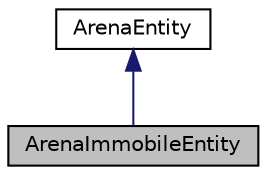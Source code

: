 digraph "ArenaImmobileEntity"
{
  edge [fontname="Helvetica",fontsize="10",labelfontname="Helvetica",labelfontsize="10"];
  node [fontname="Helvetica",fontsize="10",shape=record];
  Node1 [label="ArenaImmobileEntity",height=0.2,width=0.4,color="black", fillcolor="grey75", style="filled", fontcolor="black"];
  Node2 -> Node1 [dir="back",color="midnightblue",fontsize="10",style="solid",fontname="Helvetica"];
  Node2 [label="ArenaEntity",height=0.2,width=0.4,color="black", fillcolor="white", style="filled",URL="$classArenaEntity.html",tooltip="A Food class from which all Arena entities inherit. "];
}
